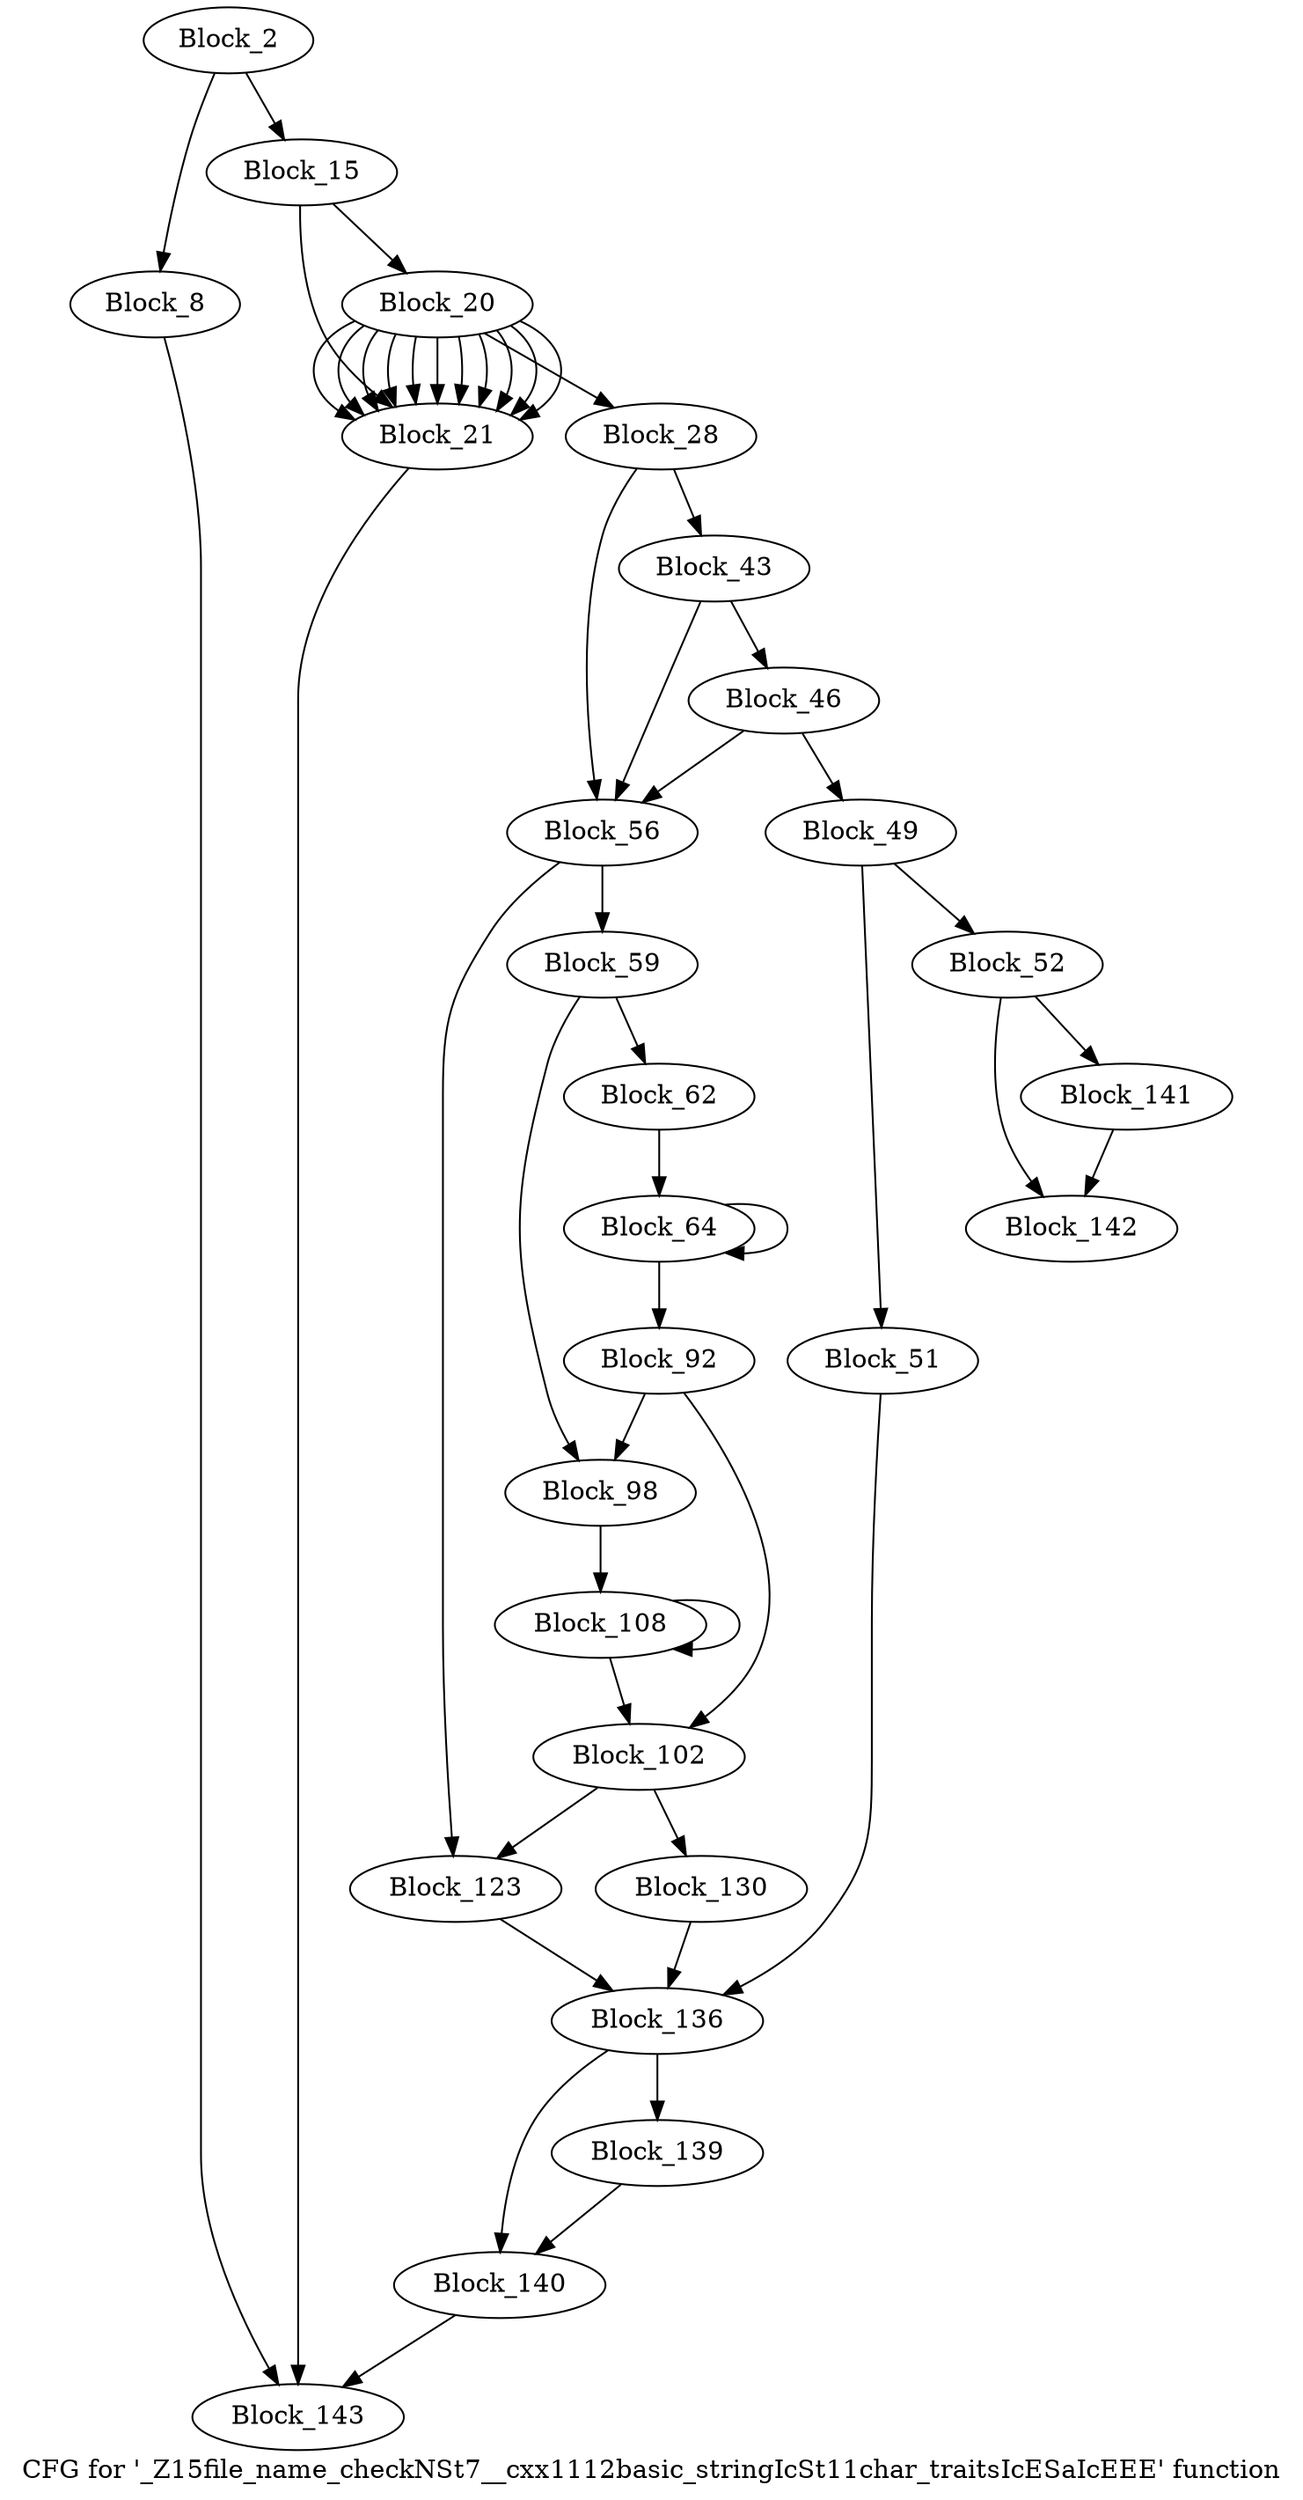 digraph "CFG for '_Z15file_name_checkNSt7__cxx1112basic_stringIcSt11char_traitsIcESaIcEEE' function" {
	label="CFG for '_Z15file_name_checkNSt7__cxx1112basic_stringIcSt11char_traitsIcESaIcEEE' function";

	block_2 [label="Block_2"];
	block_2:s0 -> block_8;
	block_2:s1 -> block_15;
	block_8 [label="Block_8"];
	block_8 -> block_143;
	block_15 [label="Block_15"];
	block_15:s0 -> block_21;
	block_15:s1 -> block_20;
	block_20 [label="Block_20"];
	block_20:s0 -> block_28;
	block_20:s1 -> block_21;
	block_20:s2 -> block_21;
	block_20:s3 -> block_21;
	block_20:s4 -> block_21;
	block_20:s5 -> block_21;
	block_20:s6 -> block_21;
	block_20:s7 -> block_21;
	block_20:s8 -> block_21;
	block_20:s9 -> block_21;
	block_20:s10 -> block_21;
	block_20:s11 -> block_21;
	block_21 [label="Block_21"];
	block_21 -> block_143;
	block_28 [label="Block_28"];
	block_28:s0 -> block_56;
	block_28:s1 -> block_43;
	block_43 [label="Block_43"];
	block_43:s0 -> block_56;
	block_43:s1 -> block_46;
	block_46 [label="Block_46"];
	block_46:s0 -> block_56;
	block_46:s1 -> block_49;
	block_49 [label="Block_49"];
	block_49 -> block_51;
	block_49 -> block_52;
	block_51 [label="Block_51"];
	block_51 -> block_136;
	block_52 [label="Block_52"];
	block_52:s0 -> block_142;
	block_52:s1 -> block_141;
	block_56 [label="Block_56"];
	block_56:s0 -> block_123;
	block_56:s1 -> block_59;
	block_59 [label="Block_59"];
	block_59:s0 -> block_98;
	block_59:s1 -> block_62;
	block_62 [label="Block_62"];
	block_62 -> block_64;
	block_64 [label="Block_64"];
	block_64:s0 -> block_92;
	block_64:s1 -> block_64;
	block_92 [label="Block_92"];
	block_92:s0 -> block_102;
	block_92:s1 -> block_98;
	block_98 [label="Block_98"];
	block_98 -> block_108;
	block_102 [label="Block_102"];
	block_102:s0 -> block_123;
	block_102:s1 -> block_130;
	block_108 [label="Block_108"];
	block_108:s0 -> block_102;
	block_108:s1 -> block_108;
	block_123 [label="Block_123"];
	block_123 -> block_136;
	block_130 [label="Block_130"];
	block_130 -> block_136;
	block_136 [label="Block_136"];
	block_136:s0 -> block_140;
	block_136:s1 -> block_139;
	block_139 [label="Block_139"];
	block_139 -> block_140;
	block_140 [label="Block_140"];
	block_140 -> block_143;
	block_141 [label="Block_141"];
	block_141 -> block_142;
	block_142 [label="Block_142"];
	block_143 [label="Block_143"];
}
